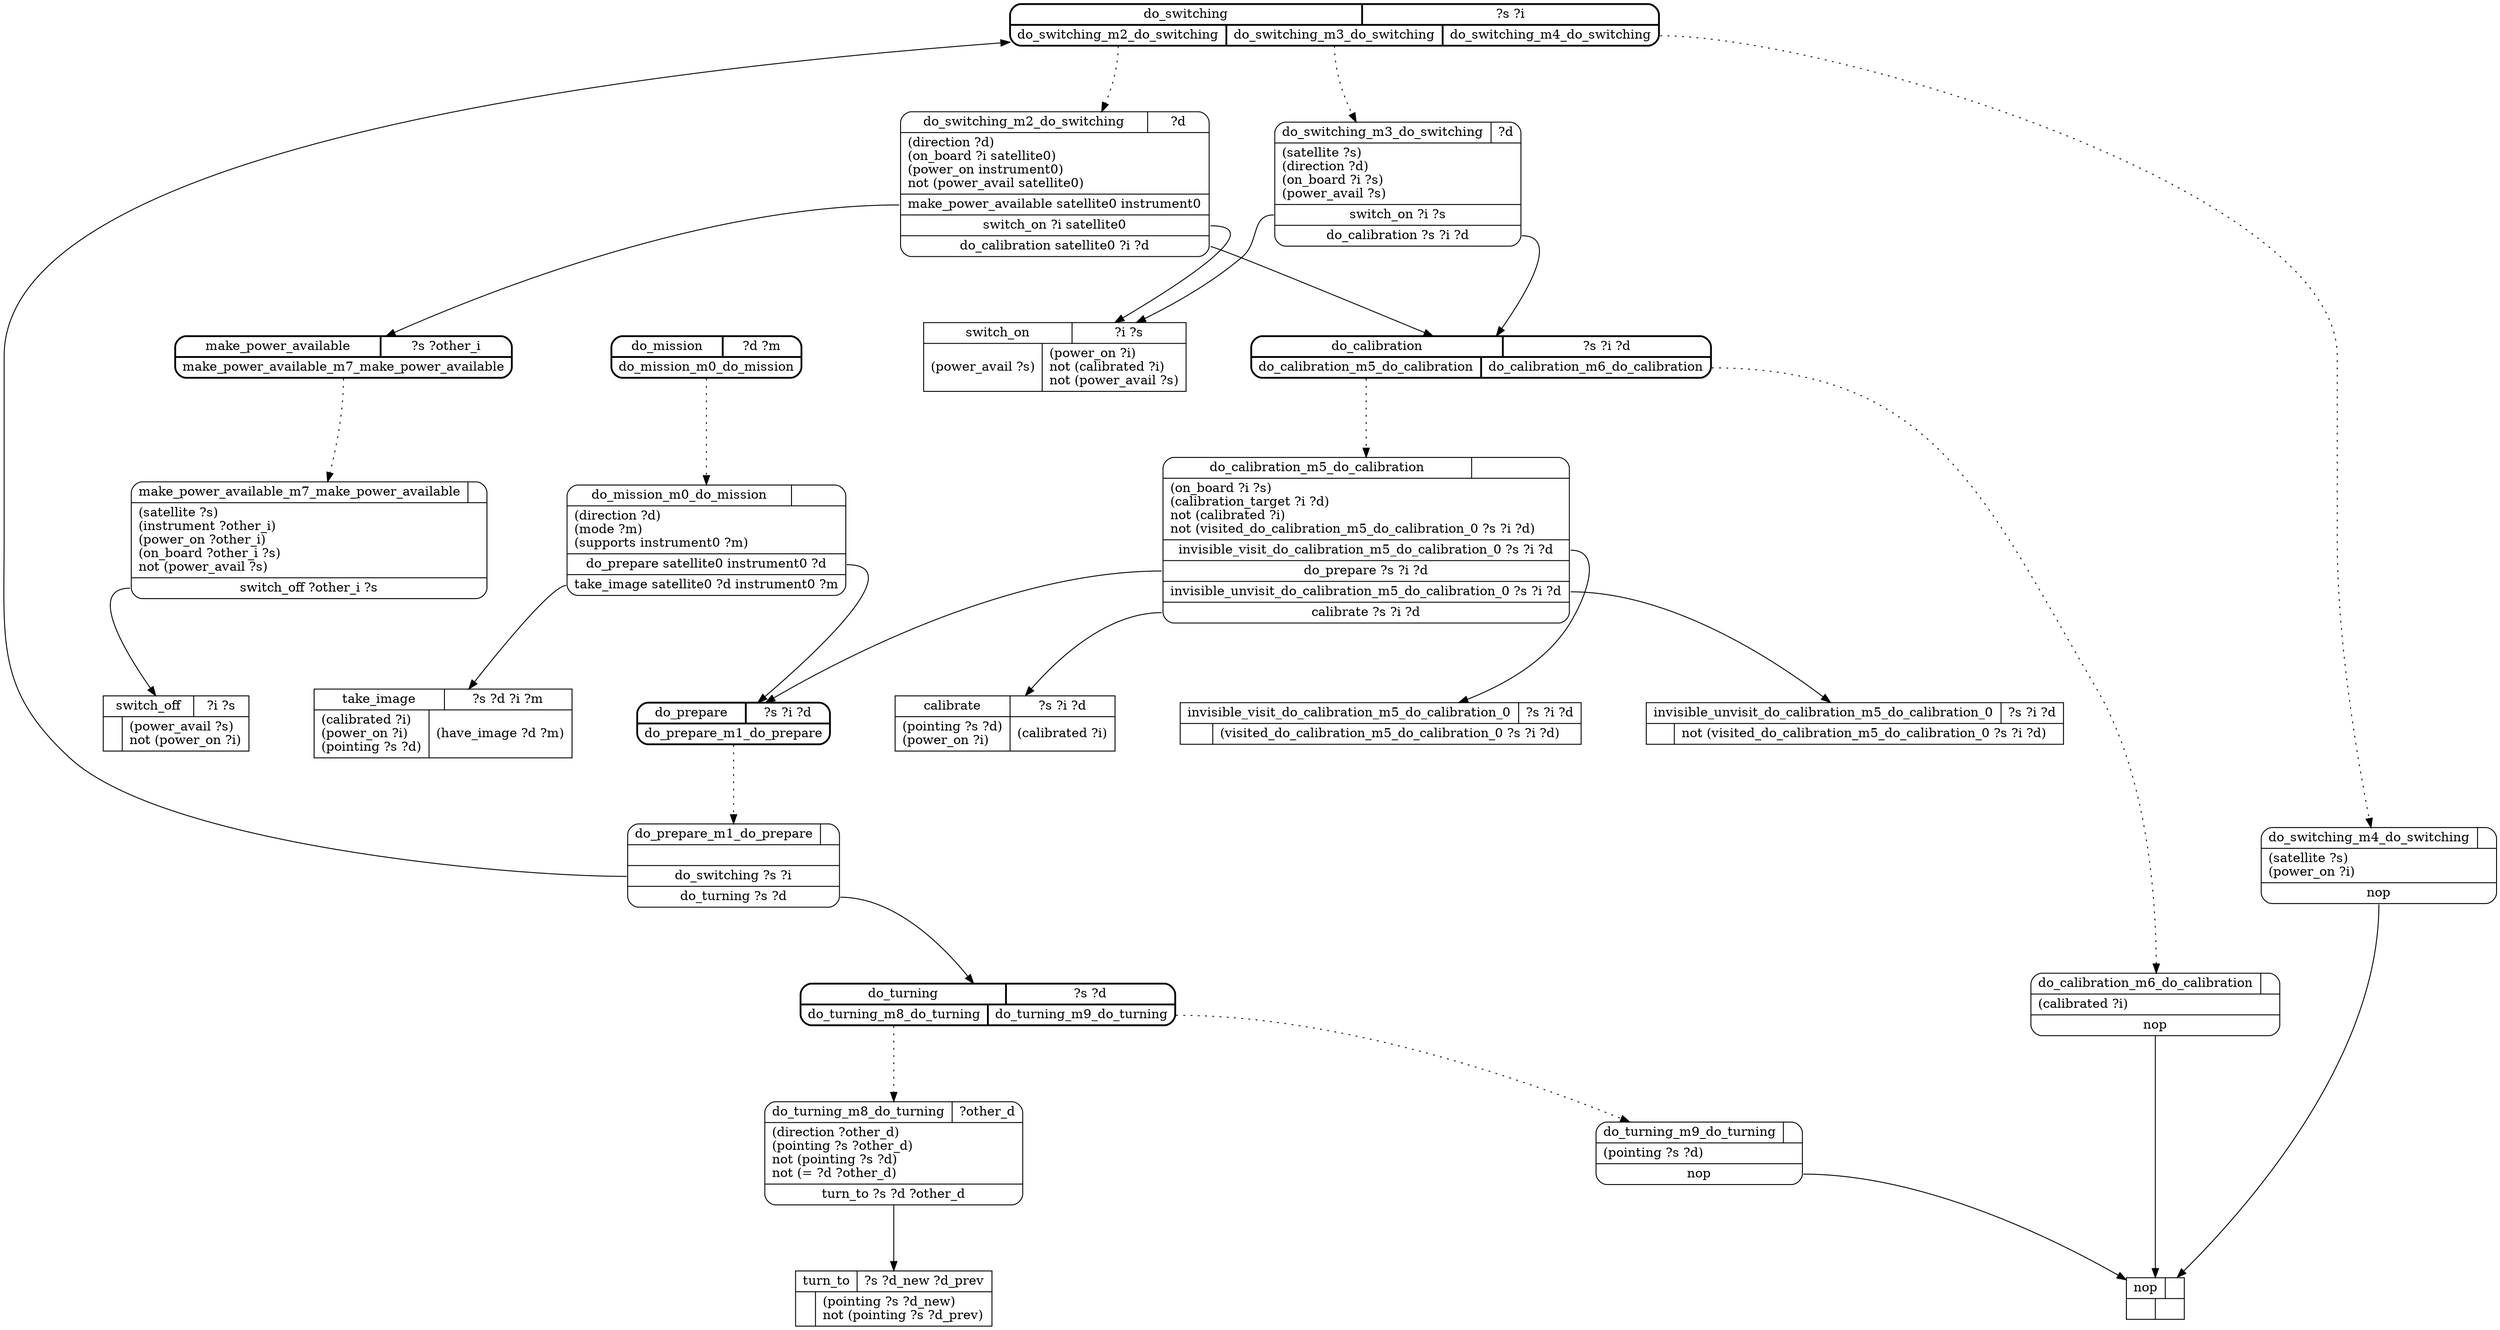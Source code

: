 // Generated by Hype
digraph "satellite" {
  nodesep=1
  ranksep=1
  // Operators
  node [shape=record]
  "turn_to" [
    label="{{\N|?s ?d_new ?d_prev}|{|(pointing ?s ?d_new)\lnot (pointing ?s ?d_prev)\l}}"
  ]
  "switch_on" [
    label="{{\N|?i ?s}|{(power_avail ?s)\l|(power_on ?i)\lnot (calibrated ?i)\lnot (power_avail ?s)\l}}"
  ]
  "switch_off" [
    label="{{\N|?i ?s}|{|(power_avail ?s)\lnot (power_on ?i)\l}}"
  ]
  "calibrate" [
    label="{{\N|?s ?i ?d}|{(pointing ?s ?d)\l(power_on ?i)\l|(calibrated ?i)\l}}"
  ]
  "take_image" [
    label="{{\N|?s ?d ?i ?m}|{(calibrated ?i)\l(power_on ?i)\l(pointing ?s ?d)\l|(have_image ?d ?m)\l}}"
  ]
  "nop" [
    label="{{\N|}|{|}}"
  ]
  "invisible_visit_do_calibration_m5_do_calibration_0" [
    label="{{\N|?s ?i ?d}|{|(visited_do_calibration_m5_do_calibration_0 ?s ?i ?d)\l}}"
  ]
  "invisible_unvisit_do_calibration_m5_do_calibration_0" [
    label="{{\N|?s ?i ?d}|{|not (visited_do_calibration_m5_do_calibration_0 ?s ?i ?d)\l}}"
  ]
  // Methods
  node [shape=Mrecord]
  "do_mission" [
    style=bold
    label="{{\N|?d ?m}|{<0>do_mission_m0_do_mission}}"
  ]
  "do_mission_m0_do_mission" [
    label="{{\N|}|(direction ?d)\l(mode ?m)\l(supports instrument0 ?m)\l|<0>do_prepare satellite0 instrument0 ?d|<1>take_image satellite0 ?d instrument0 ?m}"
  ]
  "do_mission":0 -> "do_mission_m0_do_mission" [style=dotted]
  "do_mission_m0_do_mission":0 -> "do_prepare"
  "do_mission_m0_do_mission":1 -> "take_image"
  "do_prepare" [
    style=bold
    label="{{\N|?s ?i ?d}|{<0>do_prepare_m1_do_prepare}}"
  ]
  "do_prepare_m1_do_prepare" [
    label="{{\N|}||<0>do_switching ?s ?i|<1>do_turning ?s ?d}"
  ]
  "do_prepare":0 -> "do_prepare_m1_do_prepare" [style=dotted]
  "do_prepare_m1_do_prepare":0 -> "do_switching"
  "do_prepare_m1_do_prepare":1 -> "do_turning"
  "do_switching" [
    style=bold
    label="{{\N|?s ?i}|{<0>do_switching_m2_do_switching|<1>do_switching_m3_do_switching|<2>do_switching_m4_do_switching}}"
  ]
  "do_switching_m2_do_switching" [
    label="{{\N|?d}|(direction ?d)\l(on_board ?i satellite0)\l(power_on instrument0)\lnot (power_avail satellite0)\l|<0>make_power_available satellite0 instrument0|<1>switch_on ?i satellite0|<2>do_calibration satellite0 ?i ?d}"
  ]
  "do_switching":0 -> "do_switching_m2_do_switching" [style=dotted]
  "do_switching_m2_do_switching":0 -> "make_power_available"
  "do_switching_m2_do_switching":1 -> "switch_on"
  "do_switching_m2_do_switching":2 -> "do_calibration"
  "do_switching_m3_do_switching" [
    label="{{\N|?d}|(satellite ?s)\l(direction ?d)\l(on_board ?i ?s)\l(power_avail ?s)\l|<0>switch_on ?i ?s|<1>do_calibration ?s ?i ?d}"
  ]
  "do_switching":1 -> "do_switching_m3_do_switching" [style=dotted]
  "do_switching_m3_do_switching":0 -> "switch_on"
  "do_switching_m3_do_switching":1 -> "do_calibration"
  "do_switching_m4_do_switching" [
    label="{{\N|}|(satellite ?s)\l(power_on ?i)\l|<0>nop}"
  ]
  "do_switching":2 -> "do_switching_m4_do_switching" [style=dotted]
  "do_switching_m4_do_switching":0 -> "nop"
  "do_calibration" [
    style=bold
    label="{{\N|?s ?i ?d}|{<0>do_calibration_m5_do_calibration|<1>do_calibration_m6_do_calibration}}"
  ]
  "do_calibration_m5_do_calibration" [
    label="{{\N|}|(on_board ?i ?s)\l(calibration_target ?i ?d)\lnot (calibrated ?i)\lnot (visited_do_calibration_m5_do_calibration_0 ?s ?i ?d)\l|<0>invisible_visit_do_calibration_m5_do_calibration_0 ?s ?i ?d|<1>do_prepare ?s ?i ?d|<2>invisible_unvisit_do_calibration_m5_do_calibration_0 ?s ?i ?d|<3>calibrate ?s ?i ?d}"
  ]
  "do_calibration":0 -> "do_calibration_m5_do_calibration" [style=dotted]
  "do_calibration_m5_do_calibration":0 -> "invisible_visit_do_calibration_m5_do_calibration_0"
  "do_calibration_m5_do_calibration":1 -> "do_prepare"
  "do_calibration_m5_do_calibration":2 -> "invisible_unvisit_do_calibration_m5_do_calibration_0"
  "do_calibration_m5_do_calibration":3 -> "calibrate"
  "do_calibration_m6_do_calibration" [
    label="{{\N|}|(calibrated ?i)\l|<0>nop}"
  ]
  "do_calibration":1 -> "do_calibration_m6_do_calibration" [style=dotted]
  "do_calibration_m6_do_calibration":0 -> "nop"
  "make_power_available" [
    style=bold
    label="{{\N|?s ?other_i}|{<0>make_power_available_m7_make_power_available}}"
  ]
  "make_power_available_m7_make_power_available" [
    label="{{\N|}|(satellite ?s)\l(instrument ?other_i)\l(power_on ?other_i)\l(on_board ?other_i ?s)\lnot (power_avail ?s)\l|<0>switch_off ?other_i ?s}"
  ]
  "make_power_available":0 -> "make_power_available_m7_make_power_available" [style=dotted]
  "make_power_available_m7_make_power_available":0 -> "switch_off"
  "do_turning" [
    style=bold
    label="{{\N|?s ?d}|{<0>do_turning_m8_do_turning|<1>do_turning_m9_do_turning}}"
  ]
  "do_turning_m8_do_turning" [
    label="{{\N|?other_d}|(direction ?other_d)\l(pointing ?s ?other_d)\lnot (pointing ?s ?d)\lnot (= ?d ?other_d)\l|<0>turn_to ?s ?d ?other_d}"
  ]
  "do_turning":0 -> "do_turning_m8_do_turning" [style=dotted]
  "do_turning_m8_do_turning":0 -> "turn_to"
  "do_turning_m9_do_turning" [
    label="{{\N|}|(pointing ?s ?d)\l|<0>nop}"
  ]
  "do_turning":1 -> "do_turning_m9_do_turning" [style=dotted]
  "do_turning_m9_do_turning":0 -> "nop"
}